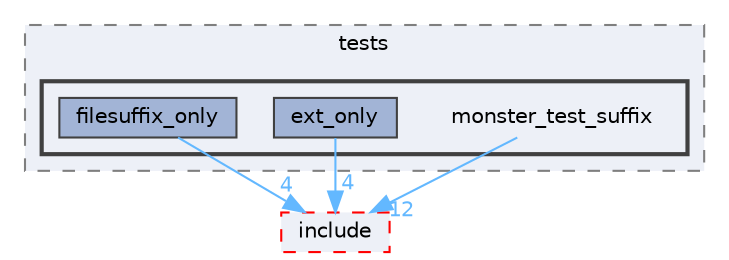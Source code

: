 digraph "flatbuffers/tests/monster_test_suffix"
{
 // LATEX_PDF_SIZE
  bgcolor="transparent";
  edge [fontname=Helvetica,fontsize=10,labelfontname=Helvetica,labelfontsize=10];
  node [fontname=Helvetica,fontsize=10,shape=box,height=0.2,width=0.4];
  compound=true
  subgraph clusterdir_8a29680ac58f070fa77498b7cfb0e5d9 {
    graph [ bgcolor="#edf0f7", pencolor="grey50", label="tests", fontname=Helvetica,fontsize=10 style="filled,dashed", URL="dir_8a29680ac58f070fa77498b7cfb0e5d9.html",tooltip=""]
  subgraph clusterdir_f4c6f4e04f580bd4e132182ff0066ad2 {
    graph [ bgcolor="#edf0f7", pencolor="grey25", label="", fontname=Helvetica,fontsize=10 style="filled,bold", URL="dir_f4c6f4e04f580bd4e132182ff0066ad2.html",tooltip=""]
    dir_f4c6f4e04f580bd4e132182ff0066ad2 [shape=plaintext, label="monster_test_suffix"];
  dir_b686a0b86e89a9bc302488c39c4740f6 [label="ext_only", fillcolor="#a2b4d6", color="grey25", style="filled", URL="dir_b686a0b86e89a9bc302488c39c4740f6.html",tooltip=""];
  dir_634452b608b5765723a1a16b335c804c [label="filesuffix_only", fillcolor="#a2b4d6", color="grey25", style="filled", URL="dir_634452b608b5765723a1a16b335c804c.html",tooltip=""];
  }
  }
  dir_1070400e4fc31576c7133789377210a4 [label="include", fillcolor="#edf0f7", color="red", style="filled,dashed", URL="dir_1070400e4fc31576c7133789377210a4.html",tooltip=""];
  dir_f4c6f4e04f580bd4e132182ff0066ad2->dir_1070400e4fc31576c7133789377210a4 [headlabel="12", labeldistance=1.5 headhref="dir_000142_000117.html" href="dir_000142_000117.html" color="steelblue1" fontcolor="steelblue1"];
  dir_b686a0b86e89a9bc302488c39c4740f6->dir_1070400e4fc31576c7133789377210a4 [headlabel="4", labeldistance=1.5 headhref="dir_000056_000117.html" href="dir_000056_000117.html" color="steelblue1" fontcolor="steelblue1"];
  dir_634452b608b5765723a1a16b335c804c->dir_1070400e4fc31576c7133789377210a4 [headlabel="4", labeldistance=1.5 headhref="dir_000057_000117.html" href="dir_000057_000117.html" color="steelblue1" fontcolor="steelblue1"];
}
